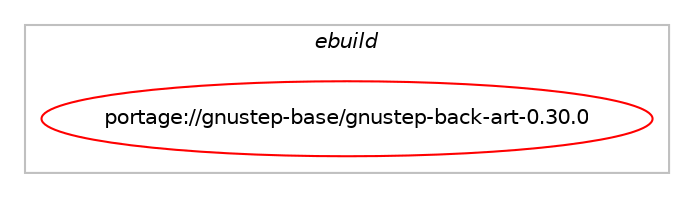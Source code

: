 digraph prolog {

# *************
# Graph options
# *************

newrank=true;
concentrate=true;
compound=true;
graph [rankdir=LR,fontname=Helvetica,fontsize=10,ranksep=1.5];#, ranksep=2.5, nodesep=0.2];
edge  [arrowhead=vee];
node  [fontname=Helvetica,fontsize=10];

# **********
# The ebuild
# **********

subgraph cluster_leftcol {
color=gray;
label=<<i>ebuild</i>>;
id [label="portage://gnustep-base/gnustep-back-art-0.30.0", color=red, width=4, href="../gnustep-base/gnustep-back-art-0.30.0.svg"];
}

# ****************
# The dependencies
# ****************

subgraph cluster_midcol {
color=gray;
label=<<i>dependencies</i>>;
subgraph cluster_compile {
fillcolor="#eeeeee";
style=filled;
label=<<i>compile</i>>;
# *** BEGIN UNKNOWN DEPENDENCY TYPE (TODO) ***
# id -> equal(use_conditional_group(positive,doc,portage://gnustep-base/gnustep-back-art-0.30.0,[package_dependency(portage://gnustep-base/gnustep-back-art-0.30.0,install,no,virtual,texi2dvi,none,[,,],[],[]),package_dependency(portage://gnustep-base/gnustep-back-art-0.30.0,install,no,dev-tex,latex2html,none,[,,],[],[]),package_dependency(portage://gnustep-base/gnustep-back-art-0.30.0,install,no,app-text,texi2html,none,[,,],[],[])]))
# *** END UNKNOWN DEPENDENCY TYPE (TODO) ***

# *** BEGIN UNKNOWN DEPENDENCY TYPE (TODO) ***
# id -> equal(use_conditional_group(positive,opengl,portage://gnustep-base/gnustep-back-art-0.30.0,[package_dependency(portage://gnustep-base/gnustep-back-art-0.30.0,install,no,virtual,opengl,none,[,,],[],[]),package_dependency(portage://gnustep-base/gnustep-back-art-0.30.0,install,no,virtual,glu,none,[,,],[],[])]))
# *** END UNKNOWN DEPENDENCY TYPE (TODO) ***

# *** BEGIN UNKNOWN DEPENDENCY TYPE (TODO) ***
# id -> equal(package_dependency(portage://gnustep-base/gnustep-back-art-0.30.0,install,no,gnustep-base,gnustep-gui,equal,[0.30*,,,0.30*],[],[]))
# *** END UNKNOWN DEPENDENCY TYPE (TODO) ***

# *** BEGIN UNKNOWN DEPENDENCY TYPE (TODO) ***
# id -> equal(package_dependency(portage://gnustep-base/gnustep-back-art-0.30.0,install,no,gnustep-base,mknfonts,greaterequal,[0.5,,-r1,0.5-r1],[],[]))
# *** END UNKNOWN DEPENDENCY TYPE (TODO) ***

# *** BEGIN UNKNOWN DEPENDENCY TYPE (TODO) ***
# id -> equal(package_dependency(portage://gnustep-base/gnustep-back-art-0.30.0,install,no,media-fonts,dejavu,none,[,,],[],[]))
# *** END UNKNOWN DEPENDENCY TYPE (TODO) ***

# *** BEGIN UNKNOWN DEPENDENCY TYPE (TODO) ***
# id -> equal(package_dependency(portage://gnustep-base/gnustep-back-art-0.30.0,install,no,media-libs,freetype,greaterequal,[2.1.9,,,2.1.9],[],[]))
# *** END UNKNOWN DEPENDENCY TYPE (TODO) ***

# *** BEGIN UNKNOWN DEPENDENCY TYPE (TODO) ***
# id -> equal(package_dependency(portage://gnustep-base/gnustep-back-art-0.30.0,install,no,media-libs,libart_lgpl,greaterequal,[2.3,,,2.3],[],[]))
# *** END UNKNOWN DEPENDENCY TYPE (TODO) ***

# *** BEGIN UNKNOWN DEPENDENCY TYPE (TODO) ***
# id -> equal(package_dependency(portage://gnustep-base/gnustep-back-art-0.30.0,install,no,x11-libs,libICE,none,[,,],[],[]))
# *** END UNKNOWN DEPENDENCY TYPE (TODO) ***

# *** BEGIN UNKNOWN DEPENDENCY TYPE (TODO) ***
# id -> equal(package_dependency(portage://gnustep-base/gnustep-back-art-0.30.0,install,no,x11-libs,libSM,none,[,,],[],[]))
# *** END UNKNOWN DEPENDENCY TYPE (TODO) ***

# *** BEGIN UNKNOWN DEPENDENCY TYPE (TODO) ***
# id -> equal(package_dependency(portage://gnustep-base/gnustep-back-art-0.30.0,install,no,x11-libs,libX11,none,[,,],[],[]))
# *** END UNKNOWN DEPENDENCY TYPE (TODO) ***

# *** BEGIN UNKNOWN DEPENDENCY TYPE (TODO) ***
# id -> equal(package_dependency(portage://gnustep-base/gnustep-back-art-0.30.0,install,no,x11-libs,libXext,none,[,,],[],[]))
# *** END UNKNOWN DEPENDENCY TYPE (TODO) ***

# *** BEGIN UNKNOWN DEPENDENCY TYPE (TODO) ***
# id -> equal(package_dependency(portage://gnustep-base/gnustep-back-art-0.30.0,install,no,x11-libs,libXft,none,[,,],[],[]))
# *** END UNKNOWN DEPENDENCY TYPE (TODO) ***

# *** BEGIN UNKNOWN DEPENDENCY TYPE (TODO) ***
# id -> equal(package_dependency(portage://gnustep-base/gnustep-back-art-0.30.0,install,no,x11-libs,libXi,none,[,,],[],[]))
# *** END UNKNOWN DEPENDENCY TYPE (TODO) ***

# *** BEGIN UNKNOWN DEPENDENCY TYPE (TODO) ***
# id -> equal(package_dependency(portage://gnustep-base/gnustep-back-art-0.30.0,install,no,x11-libs,libXmu,none,[,,],[],[]))
# *** END UNKNOWN DEPENDENCY TYPE (TODO) ***

# *** BEGIN UNKNOWN DEPENDENCY TYPE (TODO) ***
# id -> equal(package_dependency(portage://gnustep-base/gnustep-back-art-0.30.0,install,no,x11-libs,libXrender,none,[,,],[],[]))
# *** END UNKNOWN DEPENDENCY TYPE (TODO) ***

# *** BEGIN UNKNOWN DEPENDENCY TYPE (TODO) ***
# id -> equal(package_dependency(portage://gnustep-base/gnustep-back-art-0.30.0,install,no,x11-libs,libXt,none,[,,],[],[]))
# *** END UNKNOWN DEPENDENCY TYPE (TODO) ***

# *** BEGIN UNKNOWN DEPENDENCY TYPE (TODO) ***
# id -> equal(package_dependency(portage://gnustep-base/gnustep-back-art-0.30.0,install,weak,gnustep-base,gnustep-back-cairo,none,[,,],[],[]))
# *** END UNKNOWN DEPENDENCY TYPE (TODO) ***

# *** BEGIN UNKNOWN DEPENDENCY TYPE (TODO) ***
# id -> equal(package_dependency(portage://gnustep-base/gnustep-back-art-0.30.0,install,weak,gnustep-base,gnustep-back-xlib,none,[,,],[],[]))
# *** END UNKNOWN DEPENDENCY TYPE (TODO) ***

}
subgraph cluster_compileandrun {
fillcolor="#eeeeee";
style=filled;
label=<<i>compile and run</i>>;
}
subgraph cluster_run {
fillcolor="#eeeeee";
style=filled;
label=<<i>run</i>>;
# *** BEGIN UNKNOWN DEPENDENCY TYPE (TODO) ***
# id -> equal(use_conditional_group(positive,doc,portage://gnustep-base/gnustep-back-art-0.30.0,[package_dependency(portage://gnustep-base/gnustep-back-art-0.30.0,run,no,virtual,texi2dvi,none,[,,],[],[]),package_dependency(portage://gnustep-base/gnustep-back-art-0.30.0,run,no,dev-tex,latex2html,none,[,,],[],[]),package_dependency(portage://gnustep-base/gnustep-back-art-0.30.0,run,no,app-text,texi2html,none,[,,],[],[])]))
# *** END UNKNOWN DEPENDENCY TYPE (TODO) ***

# *** BEGIN UNKNOWN DEPENDENCY TYPE (TODO) ***
# id -> equal(use_conditional_group(positive,opengl,portage://gnustep-base/gnustep-back-art-0.30.0,[package_dependency(portage://gnustep-base/gnustep-back-art-0.30.0,run,no,virtual,opengl,none,[,,],[],[]),package_dependency(portage://gnustep-base/gnustep-back-art-0.30.0,run,no,virtual,glu,none,[,,],[],[])]))
# *** END UNKNOWN DEPENDENCY TYPE (TODO) ***

# *** BEGIN UNKNOWN DEPENDENCY TYPE (TODO) ***
# id -> equal(package_dependency(portage://gnustep-base/gnustep-back-art-0.30.0,run,no,gnustep-base,gnustep-gui,equal,[0.30*,,,0.30*],[],[]))
# *** END UNKNOWN DEPENDENCY TYPE (TODO) ***

# *** BEGIN UNKNOWN DEPENDENCY TYPE (TODO) ***
# id -> equal(package_dependency(portage://gnustep-base/gnustep-back-art-0.30.0,run,no,gnustep-base,mknfonts,greaterequal,[0.5,,-r1,0.5-r1],[],[]))
# *** END UNKNOWN DEPENDENCY TYPE (TODO) ***

# *** BEGIN UNKNOWN DEPENDENCY TYPE (TODO) ***
# id -> equal(package_dependency(portage://gnustep-base/gnustep-back-art-0.30.0,run,no,media-fonts,dejavu,none,[,,],[],[]))
# *** END UNKNOWN DEPENDENCY TYPE (TODO) ***

# *** BEGIN UNKNOWN DEPENDENCY TYPE (TODO) ***
# id -> equal(package_dependency(portage://gnustep-base/gnustep-back-art-0.30.0,run,no,media-libs,freetype,greaterequal,[2.1.9,,,2.1.9],[],[]))
# *** END UNKNOWN DEPENDENCY TYPE (TODO) ***

# *** BEGIN UNKNOWN DEPENDENCY TYPE (TODO) ***
# id -> equal(package_dependency(portage://gnustep-base/gnustep-back-art-0.30.0,run,no,media-libs,libart_lgpl,greaterequal,[2.3,,,2.3],[],[]))
# *** END UNKNOWN DEPENDENCY TYPE (TODO) ***

# *** BEGIN UNKNOWN DEPENDENCY TYPE (TODO) ***
# id -> equal(package_dependency(portage://gnustep-base/gnustep-back-art-0.30.0,run,no,x11-libs,libICE,none,[,,],[],[]))
# *** END UNKNOWN DEPENDENCY TYPE (TODO) ***

# *** BEGIN UNKNOWN DEPENDENCY TYPE (TODO) ***
# id -> equal(package_dependency(portage://gnustep-base/gnustep-back-art-0.30.0,run,no,x11-libs,libSM,none,[,,],[],[]))
# *** END UNKNOWN DEPENDENCY TYPE (TODO) ***

# *** BEGIN UNKNOWN DEPENDENCY TYPE (TODO) ***
# id -> equal(package_dependency(portage://gnustep-base/gnustep-back-art-0.30.0,run,no,x11-libs,libX11,none,[,,],[],[]))
# *** END UNKNOWN DEPENDENCY TYPE (TODO) ***

# *** BEGIN UNKNOWN DEPENDENCY TYPE (TODO) ***
# id -> equal(package_dependency(portage://gnustep-base/gnustep-back-art-0.30.0,run,no,x11-libs,libXext,none,[,,],[],[]))
# *** END UNKNOWN DEPENDENCY TYPE (TODO) ***

# *** BEGIN UNKNOWN DEPENDENCY TYPE (TODO) ***
# id -> equal(package_dependency(portage://gnustep-base/gnustep-back-art-0.30.0,run,no,x11-libs,libXft,none,[,,],[],[]))
# *** END UNKNOWN DEPENDENCY TYPE (TODO) ***

# *** BEGIN UNKNOWN DEPENDENCY TYPE (TODO) ***
# id -> equal(package_dependency(portage://gnustep-base/gnustep-back-art-0.30.0,run,no,x11-libs,libXi,none,[,,],[],[]))
# *** END UNKNOWN DEPENDENCY TYPE (TODO) ***

# *** BEGIN UNKNOWN DEPENDENCY TYPE (TODO) ***
# id -> equal(package_dependency(portage://gnustep-base/gnustep-back-art-0.30.0,run,no,x11-libs,libXmu,none,[,,],[],[]))
# *** END UNKNOWN DEPENDENCY TYPE (TODO) ***

# *** BEGIN UNKNOWN DEPENDENCY TYPE (TODO) ***
# id -> equal(package_dependency(portage://gnustep-base/gnustep-back-art-0.30.0,run,no,x11-libs,libXrender,none,[,,],[],[]))
# *** END UNKNOWN DEPENDENCY TYPE (TODO) ***

# *** BEGIN UNKNOWN DEPENDENCY TYPE (TODO) ***
# id -> equal(package_dependency(portage://gnustep-base/gnustep-back-art-0.30.0,run,no,x11-libs,libXt,none,[,,],[],[]))
# *** END UNKNOWN DEPENDENCY TYPE (TODO) ***

# *** BEGIN UNKNOWN DEPENDENCY TYPE (TODO) ***
# id -> equal(package_dependency(portage://gnustep-base/gnustep-back-art-0.30.0,run,weak,gnustep-base,gnustep-back-cairo,none,[,,],[],[]))
# *** END UNKNOWN DEPENDENCY TYPE (TODO) ***

# *** BEGIN UNKNOWN DEPENDENCY TYPE (TODO) ***
# id -> equal(package_dependency(portage://gnustep-base/gnustep-back-art-0.30.0,run,weak,gnustep-base,gnustep-back-xlib,none,[,,],[],[]))
# *** END UNKNOWN DEPENDENCY TYPE (TODO) ***

}
}

# **************
# The candidates
# **************

subgraph cluster_choices {
rank=same;
color=gray;
label=<<i>candidates</i>>;

}

}

